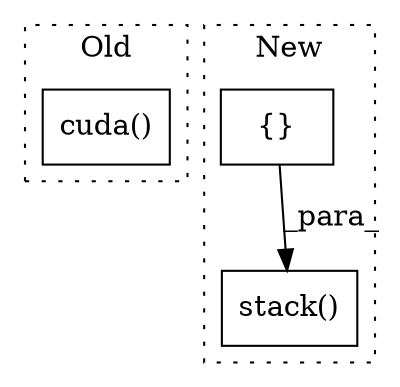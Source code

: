 digraph G {
subgraph cluster0 {
1 [label="cuda()" a="75" s="1225" l="12" shape="box"];
label = "Old";
style="dotted";
}
subgraph cluster1 {
2 [label="stack()" a="75" s="2457,2480" l="9,9" shape="box"];
3 [label="{}" a="59" s="2203,2203" l="2,1" shape="box"];
label = "New";
style="dotted";
}
3 -> 2 [label="_para_"];
}